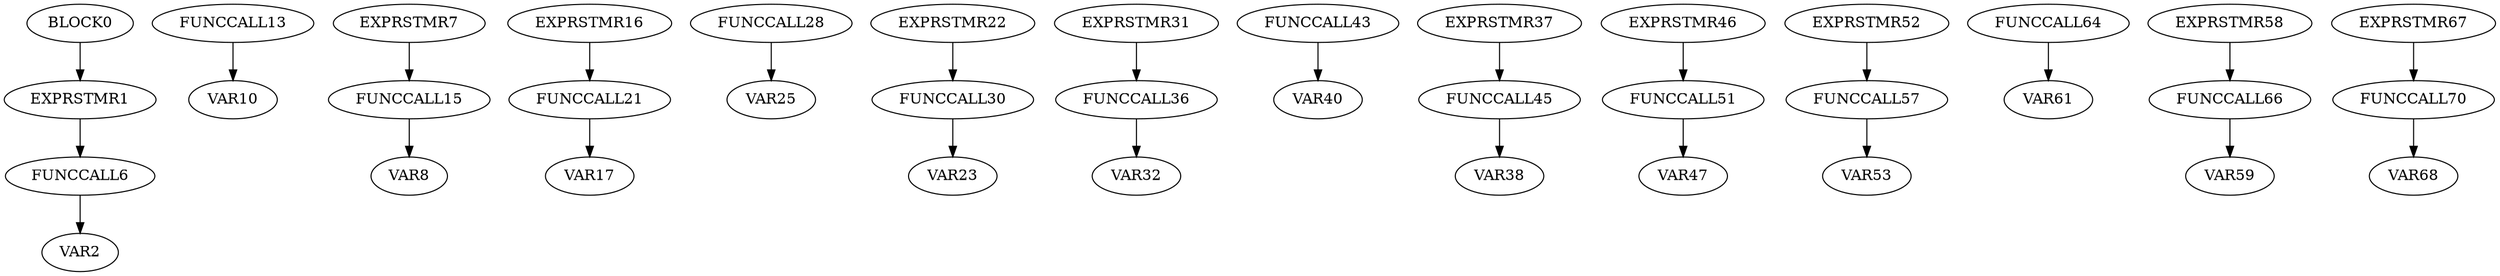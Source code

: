 digraph A { 
FUNCCALL6 -> VAR2
EXPRSTMR1 -> FUNCCALL6
FUNCCALL13 -> VAR10
FUNCCALL15 -> VAR8
EXPRSTMR7 -> FUNCCALL15
FUNCCALL21 -> VAR17
EXPRSTMR16 -> FUNCCALL21
FUNCCALL28 -> VAR25
FUNCCALL30 -> VAR23
EXPRSTMR22 -> FUNCCALL30
FUNCCALL36 -> VAR32
EXPRSTMR31 -> FUNCCALL36
FUNCCALL43 -> VAR40
FUNCCALL45 -> VAR38
EXPRSTMR37 -> FUNCCALL45
FUNCCALL51 -> VAR47
EXPRSTMR46 -> FUNCCALL51
FUNCCALL57 -> VAR53
EXPRSTMR52 -> FUNCCALL57
FUNCCALL64 -> VAR61
FUNCCALL66 -> VAR59
EXPRSTMR58 -> FUNCCALL66
FUNCCALL70 -> VAR68
EXPRSTMR67 -> FUNCCALL70
BLOCK0 -> EXPRSTMR1
}

